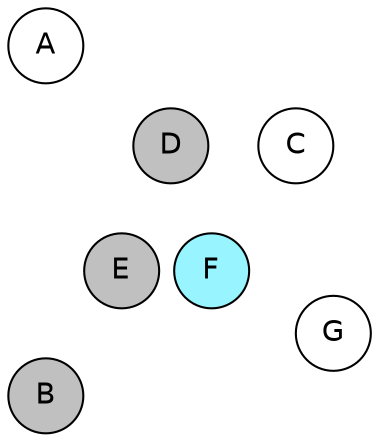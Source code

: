 
graph {

layout = circo;
mindist = .1

node [shape = circle, fontname = Helvetica, margin = 0, style = filled]
edge [style=invis]

subgraph 1 {
	E -- F -- F# -- G -- G# -- A -- A# -- B -- C -- C# -- D -- D# -- E
}

C [fillcolor = white];
C# [fillcolor = gray];
D [fillcolor = gray];
D# [fillcolor = white];
E [fillcolor = gray];
F [fillcolor = cadetblue1];
F# [fillcolor = white];
G [fillcolor = white];
G# [fillcolor = gray];
A [fillcolor = white];
A# [fillcolor = gray];
B [fillcolor = gray];
}
